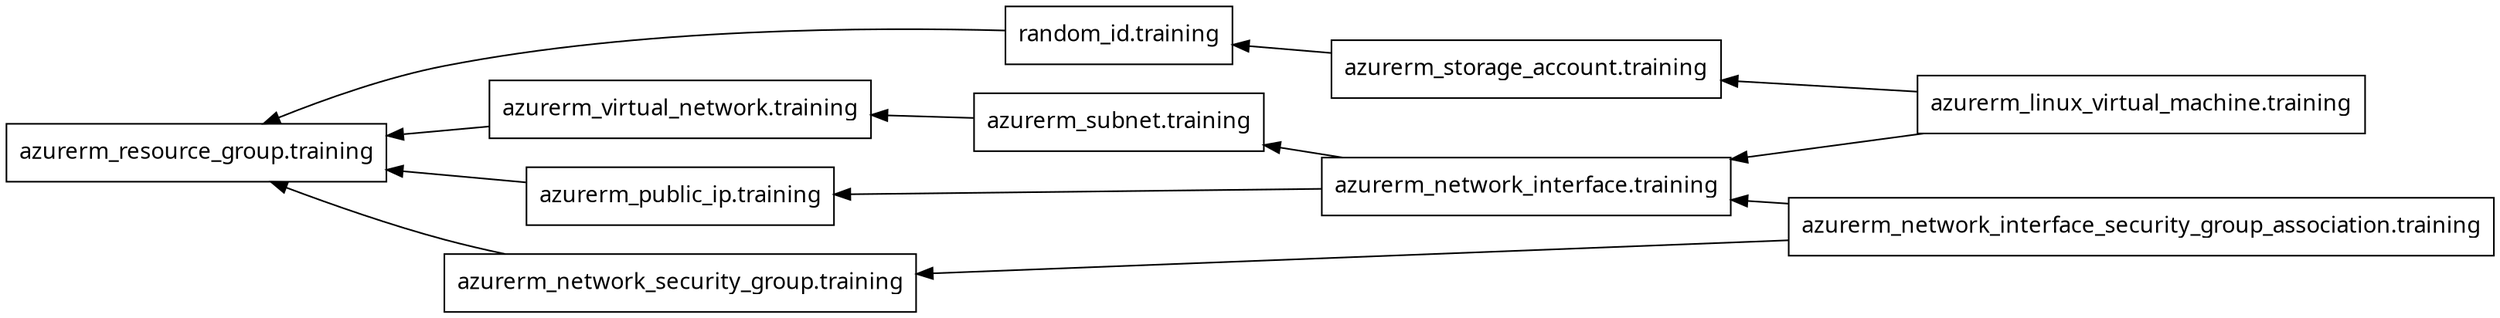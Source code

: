 digraph G {
  rankdir = "RL";
  node [shape = rect, fontname = "sans-serif"];
  "azurerm_linux_virtual_machine.training" [label="azurerm_linux_virtual_machine.training"];
  "azurerm_network_interface.training" [label="azurerm_network_interface.training"];
  "azurerm_network_interface_security_group_association.training" [label="azurerm_network_interface_security_group_association.training"];
  "azurerm_network_security_group.training" [label="azurerm_network_security_group.training"];
  "azurerm_public_ip.training" [label="azurerm_public_ip.training"];
  "azurerm_resource_group.training" [label="azurerm_resource_group.training"];
  "azurerm_storage_account.training" [label="azurerm_storage_account.training"];
  "azurerm_subnet.training" [label="azurerm_subnet.training"];
  "azurerm_virtual_network.training" [label="azurerm_virtual_network.training"];
  "random_id.training" [label="random_id.training"];
  "azurerm_linux_virtual_machine.training" -> "azurerm_network_interface.training";
  "azurerm_linux_virtual_machine.training" -> "azurerm_storage_account.training";
  "azurerm_network_interface.training" -> "azurerm_public_ip.training";
  "azurerm_network_interface.training" -> "azurerm_subnet.training";
  "azurerm_network_interface_security_group_association.training" -> "azurerm_network_interface.training";
  "azurerm_network_interface_security_group_association.training" -> "azurerm_network_security_group.training";
  "azurerm_network_security_group.training" -> "azurerm_resource_group.training";
  "azurerm_public_ip.training" -> "azurerm_resource_group.training";
  "azurerm_storage_account.training" -> "random_id.training";
  "azurerm_subnet.training" -> "azurerm_virtual_network.training";
  "azurerm_virtual_network.training" -> "azurerm_resource_group.training";
  "random_id.training" -> "azurerm_resource_group.training";
}
